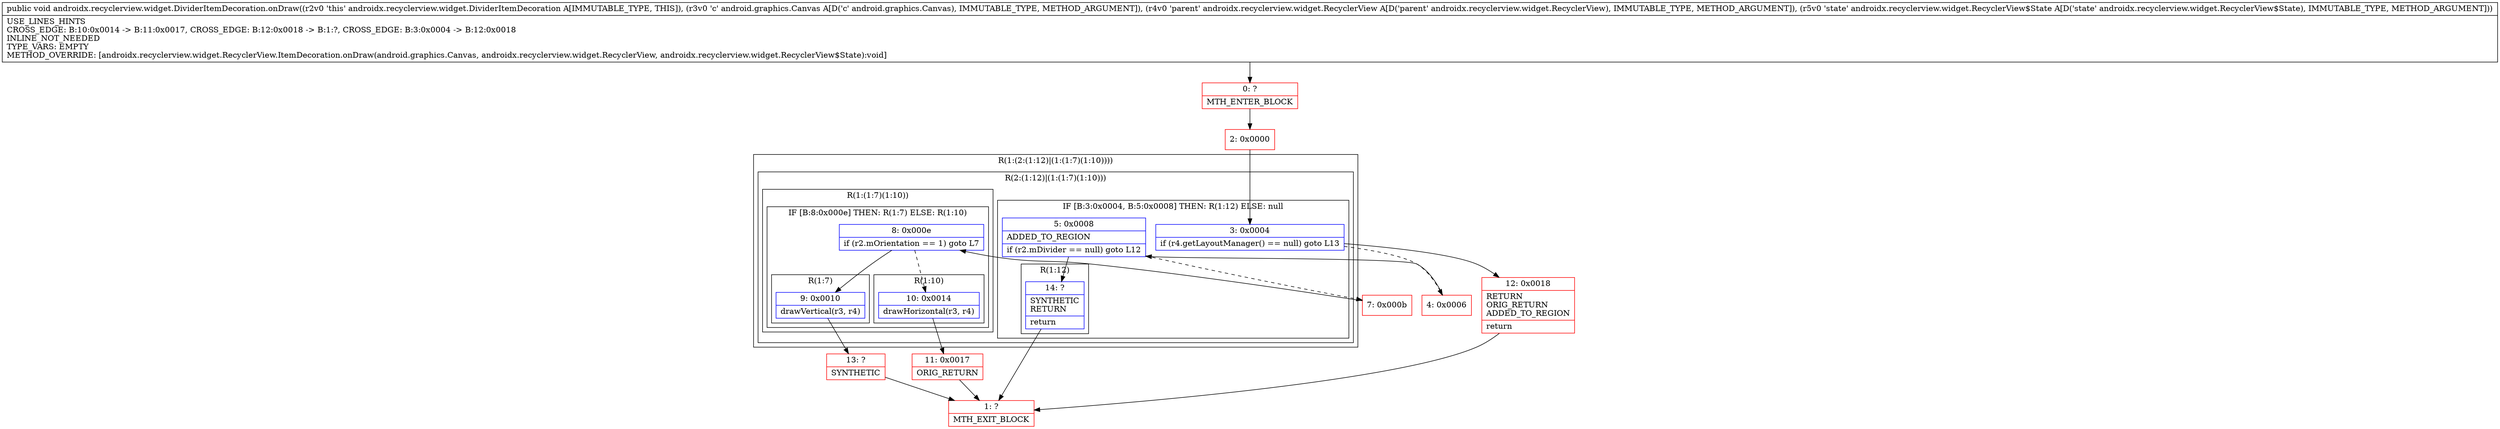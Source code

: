digraph "CFG forandroidx.recyclerview.widget.DividerItemDecoration.onDraw(Landroid\/graphics\/Canvas;Landroidx\/recyclerview\/widget\/RecyclerView;Landroidx\/recyclerview\/widget\/RecyclerView$State;)V" {
subgraph cluster_Region_412705038 {
label = "R(1:(2:(1:12)|(1:(1:7)(1:10))))";
node [shape=record,color=blue];
subgraph cluster_Region_91587941 {
label = "R(2:(1:12)|(1:(1:7)(1:10)))";
node [shape=record,color=blue];
subgraph cluster_IfRegion_1163503179 {
label = "IF [B:3:0x0004, B:5:0x0008] THEN: R(1:12) ELSE: null";
node [shape=record,color=blue];
Node_3 [shape=record,label="{3\:\ 0x0004|if (r4.getLayoutManager() == null) goto L13\l}"];
Node_5 [shape=record,label="{5\:\ 0x0008|ADDED_TO_REGION\l|if (r2.mDivider == null) goto L12\l}"];
subgraph cluster_Region_1876138888 {
label = "R(1:12)";
node [shape=record,color=blue];
Node_14 [shape=record,label="{14\:\ ?|SYNTHETIC\lRETURN\l|return\l}"];
}
}
subgraph cluster_Region_1007748717 {
label = "R(1:(1:7)(1:10))";
node [shape=record,color=blue];
subgraph cluster_IfRegion_359064103 {
label = "IF [B:8:0x000e] THEN: R(1:7) ELSE: R(1:10)";
node [shape=record,color=blue];
Node_8 [shape=record,label="{8\:\ 0x000e|if (r2.mOrientation == 1) goto L7\l}"];
subgraph cluster_Region_495281470 {
label = "R(1:7)";
node [shape=record,color=blue];
Node_9 [shape=record,label="{9\:\ 0x0010|drawVertical(r3, r4)\l}"];
}
subgraph cluster_Region_1861858013 {
label = "R(1:10)";
node [shape=record,color=blue];
Node_10 [shape=record,label="{10\:\ 0x0014|drawHorizontal(r3, r4)\l}"];
}
}
}
}
}
Node_0 [shape=record,color=red,label="{0\:\ ?|MTH_ENTER_BLOCK\l}"];
Node_2 [shape=record,color=red,label="{2\:\ 0x0000}"];
Node_4 [shape=record,color=red,label="{4\:\ 0x0006}"];
Node_7 [shape=record,color=red,label="{7\:\ 0x000b}"];
Node_13 [shape=record,color=red,label="{13\:\ ?|SYNTHETIC\l}"];
Node_1 [shape=record,color=red,label="{1\:\ ?|MTH_EXIT_BLOCK\l}"];
Node_11 [shape=record,color=red,label="{11\:\ 0x0017|ORIG_RETURN\l}"];
Node_12 [shape=record,color=red,label="{12\:\ 0x0018|RETURN\lORIG_RETURN\lADDED_TO_REGION\l|return\l}"];
MethodNode[shape=record,label="{public void androidx.recyclerview.widget.DividerItemDecoration.onDraw((r2v0 'this' androidx.recyclerview.widget.DividerItemDecoration A[IMMUTABLE_TYPE, THIS]), (r3v0 'c' android.graphics.Canvas A[D('c' android.graphics.Canvas), IMMUTABLE_TYPE, METHOD_ARGUMENT]), (r4v0 'parent' androidx.recyclerview.widget.RecyclerView A[D('parent' androidx.recyclerview.widget.RecyclerView), IMMUTABLE_TYPE, METHOD_ARGUMENT]), (r5v0 'state' androidx.recyclerview.widget.RecyclerView$State A[D('state' androidx.recyclerview.widget.RecyclerView$State), IMMUTABLE_TYPE, METHOD_ARGUMENT]))  | USE_LINES_HINTS\lCROSS_EDGE: B:10:0x0014 \-\> B:11:0x0017, CROSS_EDGE: B:12:0x0018 \-\> B:1:?, CROSS_EDGE: B:3:0x0004 \-\> B:12:0x0018\lINLINE_NOT_NEEDED\lTYPE_VARS: EMPTY\lMETHOD_OVERRIDE: [androidx.recyclerview.widget.RecyclerView.ItemDecoration.onDraw(android.graphics.Canvas, androidx.recyclerview.widget.RecyclerView, androidx.recyclerview.widget.RecyclerView$State):void]\l}"];
MethodNode -> Node_0;Node_3 -> Node_4[style=dashed];
Node_3 -> Node_12;
Node_5 -> Node_7[style=dashed];
Node_5 -> Node_14;
Node_14 -> Node_1;
Node_8 -> Node_9;
Node_8 -> Node_10[style=dashed];
Node_9 -> Node_13;
Node_10 -> Node_11;
Node_0 -> Node_2;
Node_2 -> Node_3;
Node_4 -> Node_5;
Node_7 -> Node_8;
Node_13 -> Node_1;
Node_11 -> Node_1;
Node_12 -> Node_1;
}

